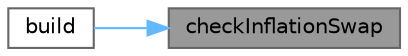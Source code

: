 digraph "checkInflationSwap"
{
 // INTERACTIVE_SVG=YES
 // LATEX_PDF_SIZE
  bgcolor="transparent";
  edge [fontname=Helvetica,fontsize=10,labelfontname=Helvetica,labelfontsize=10];
  node [fontname=Helvetica,fontsize=10,shape=box,height=0.2,width=0.4];
  rankdir="RL";
  Node1 [label="checkInflationSwap",height=0.2,width=0.4,color="gray40", fillcolor="grey60", style="filled", fontcolor="black",tooltip=" "];
  Node1 -> Node2 [dir="back",color="steelblue1",style="solid"];
  Node2 [label="build",height=0.2,width=0.4,color="grey40", fillcolor="white", style="filled",URL="$classore_1_1data_1_1_inflation_swap.html#af7b69d5b18d278257927e32b10a23ee6",tooltip="Trade interface."];
}
